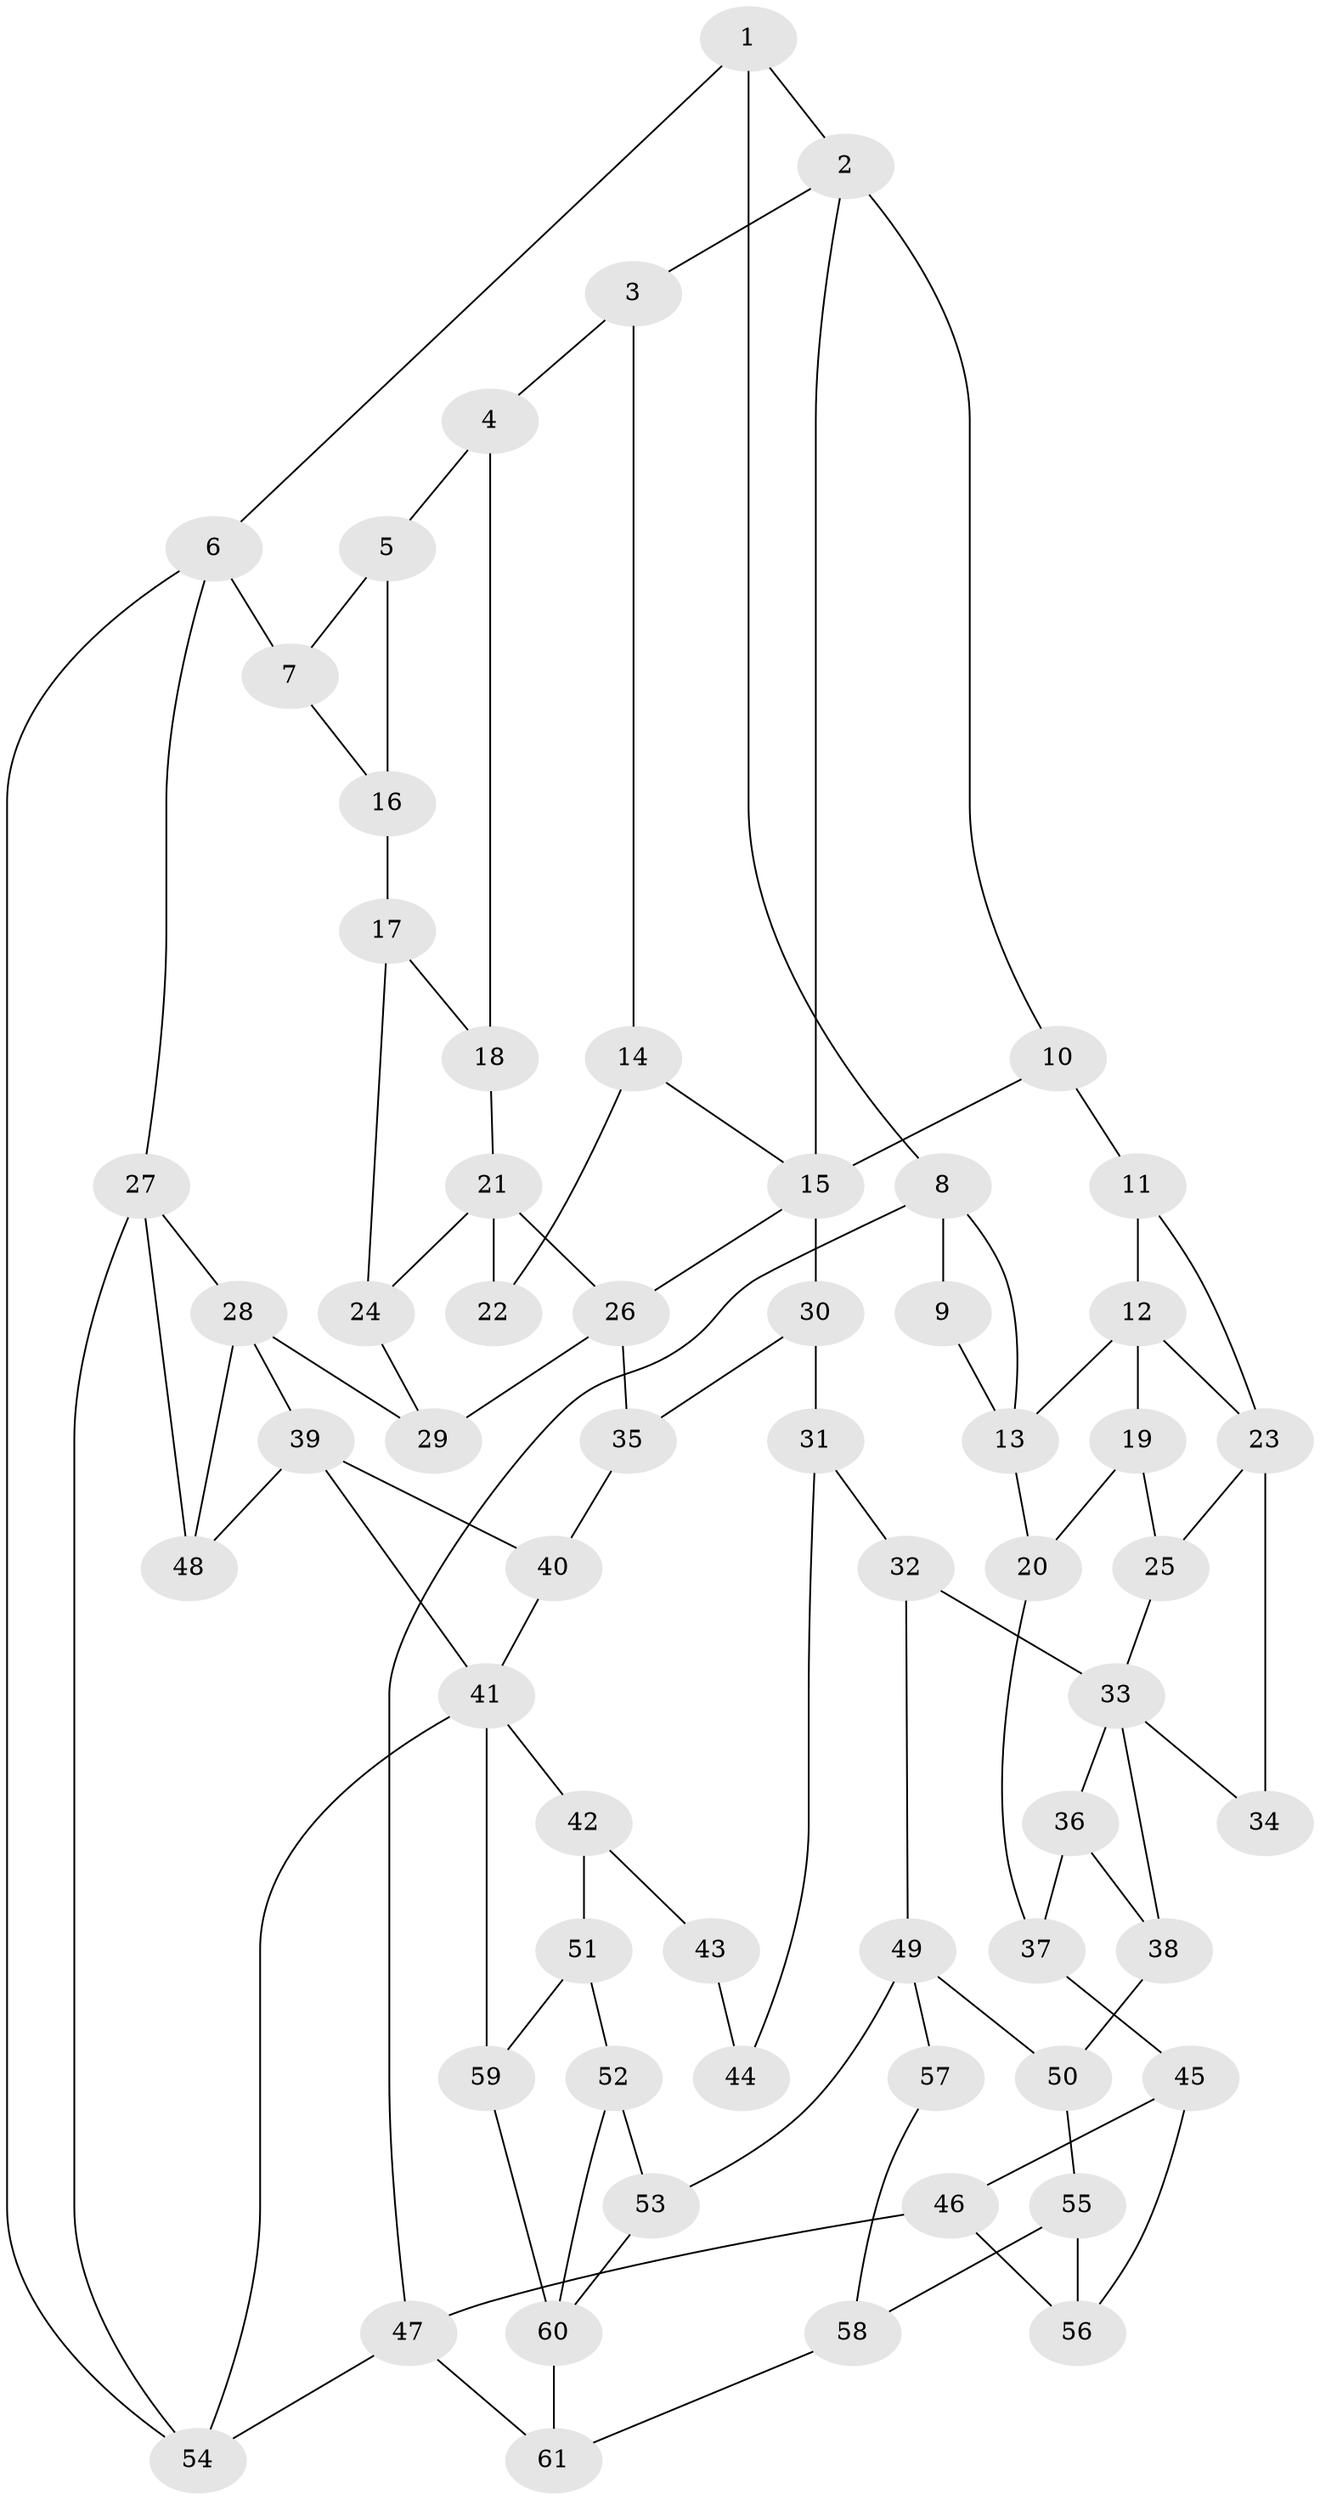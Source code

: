 // original degree distribution, {4: 0.19834710743801653, 5: 0.5371900826446281, 3: 0.04132231404958678, 6: 0.2231404958677686}
// Generated by graph-tools (version 1.1) at 2025/38/03/09/25 02:38:24]
// undirected, 61 vertices, 99 edges
graph export_dot {
graph [start="1"]
  node [color=gray90,style=filled];
  1;
  2;
  3;
  4;
  5;
  6;
  7;
  8;
  9;
  10;
  11;
  12;
  13;
  14;
  15;
  16;
  17;
  18;
  19;
  20;
  21;
  22;
  23;
  24;
  25;
  26;
  27;
  28;
  29;
  30;
  31;
  32;
  33;
  34;
  35;
  36;
  37;
  38;
  39;
  40;
  41;
  42;
  43;
  44;
  45;
  46;
  47;
  48;
  49;
  50;
  51;
  52;
  53;
  54;
  55;
  56;
  57;
  58;
  59;
  60;
  61;
  1 -- 2 [weight=1.0];
  1 -- 6 [weight=1.0];
  1 -- 8 [weight=1.0];
  2 -- 3 [weight=1.0];
  2 -- 10 [weight=1.0];
  2 -- 15 [weight=1.0];
  3 -- 4 [weight=1.0];
  3 -- 14 [weight=1.0];
  4 -- 5 [weight=1.0];
  4 -- 18 [weight=1.0];
  5 -- 7 [weight=1.0];
  5 -- 16 [weight=2.0];
  6 -- 7 [weight=1.0];
  6 -- 27 [weight=1.0];
  6 -- 54 [weight=1.0];
  7 -- 16 [weight=1.0];
  8 -- 9 [weight=1.0];
  8 -- 13 [weight=1.0];
  8 -- 47 [weight=1.0];
  9 -- 13 [weight=1.0];
  10 -- 11 [weight=2.0];
  10 -- 15 [weight=1.0];
  11 -- 12 [weight=1.0];
  11 -- 23 [weight=2.0];
  12 -- 13 [weight=2.0];
  12 -- 19 [weight=2.0];
  12 -- 23 [weight=1.0];
  13 -- 20 [weight=1.0];
  14 -- 15 [weight=1.0];
  14 -- 22 [weight=1.0];
  15 -- 26 [weight=1.0];
  15 -- 30 [weight=2.0];
  16 -- 17 [weight=1.0];
  17 -- 18 [weight=1.0];
  17 -- 24 [weight=1.0];
  18 -- 21 [weight=1.0];
  19 -- 20 [weight=1.0];
  19 -- 25 [weight=1.0];
  20 -- 37 [weight=1.0];
  21 -- 22 [weight=2.0];
  21 -- 24 [weight=1.0];
  21 -- 26 [weight=2.0];
  23 -- 25 [weight=1.0];
  23 -- 34 [weight=2.0];
  24 -- 29 [weight=1.0];
  25 -- 33 [weight=1.0];
  26 -- 29 [weight=1.0];
  26 -- 35 [weight=1.0];
  27 -- 28 [weight=1.0];
  27 -- 48 [weight=3.0];
  27 -- 54 [weight=1.0];
  28 -- 29 [weight=1.0];
  28 -- 39 [weight=1.0];
  28 -- 48 [weight=1.0];
  30 -- 31 [weight=2.0];
  30 -- 35 [weight=1.0];
  31 -- 32 [weight=2.0];
  31 -- 44 [weight=2.0];
  32 -- 33 [weight=2.0];
  32 -- 49 [weight=1.0];
  33 -- 34 [weight=1.0];
  33 -- 36 [weight=1.0];
  33 -- 38 [weight=1.0];
  35 -- 40 [weight=1.0];
  36 -- 37 [weight=1.0];
  36 -- 38 [weight=1.0];
  37 -- 45 [weight=1.0];
  38 -- 50 [weight=1.0];
  39 -- 40 [weight=1.0];
  39 -- 41 [weight=1.0];
  39 -- 48 [weight=2.0];
  40 -- 41 [weight=1.0];
  41 -- 42 [weight=1.0];
  41 -- 54 [weight=1.0];
  41 -- 59 [weight=1.0];
  42 -- 43 [weight=2.0];
  42 -- 51 [weight=3.0];
  43 -- 44 [weight=1.0];
  45 -- 46 [weight=1.0];
  45 -- 56 [weight=1.0];
  46 -- 47 [weight=1.0];
  46 -- 56 [weight=1.0];
  47 -- 54 [weight=1.0];
  47 -- 61 [weight=1.0];
  49 -- 50 [weight=1.0];
  49 -- 53 [weight=2.0];
  49 -- 57 [weight=2.0];
  50 -- 55 [weight=1.0];
  51 -- 52 [weight=2.0];
  51 -- 59 [weight=1.0];
  52 -- 53 [weight=3.0];
  52 -- 60 [weight=1.0];
  53 -- 60 [weight=1.0];
  55 -- 56 [weight=3.0];
  55 -- 58 [weight=1.0];
  57 -- 58 [weight=1.0];
  58 -- 61 [weight=1.0];
  59 -- 60 [weight=1.0];
  60 -- 61 [weight=1.0];
}

